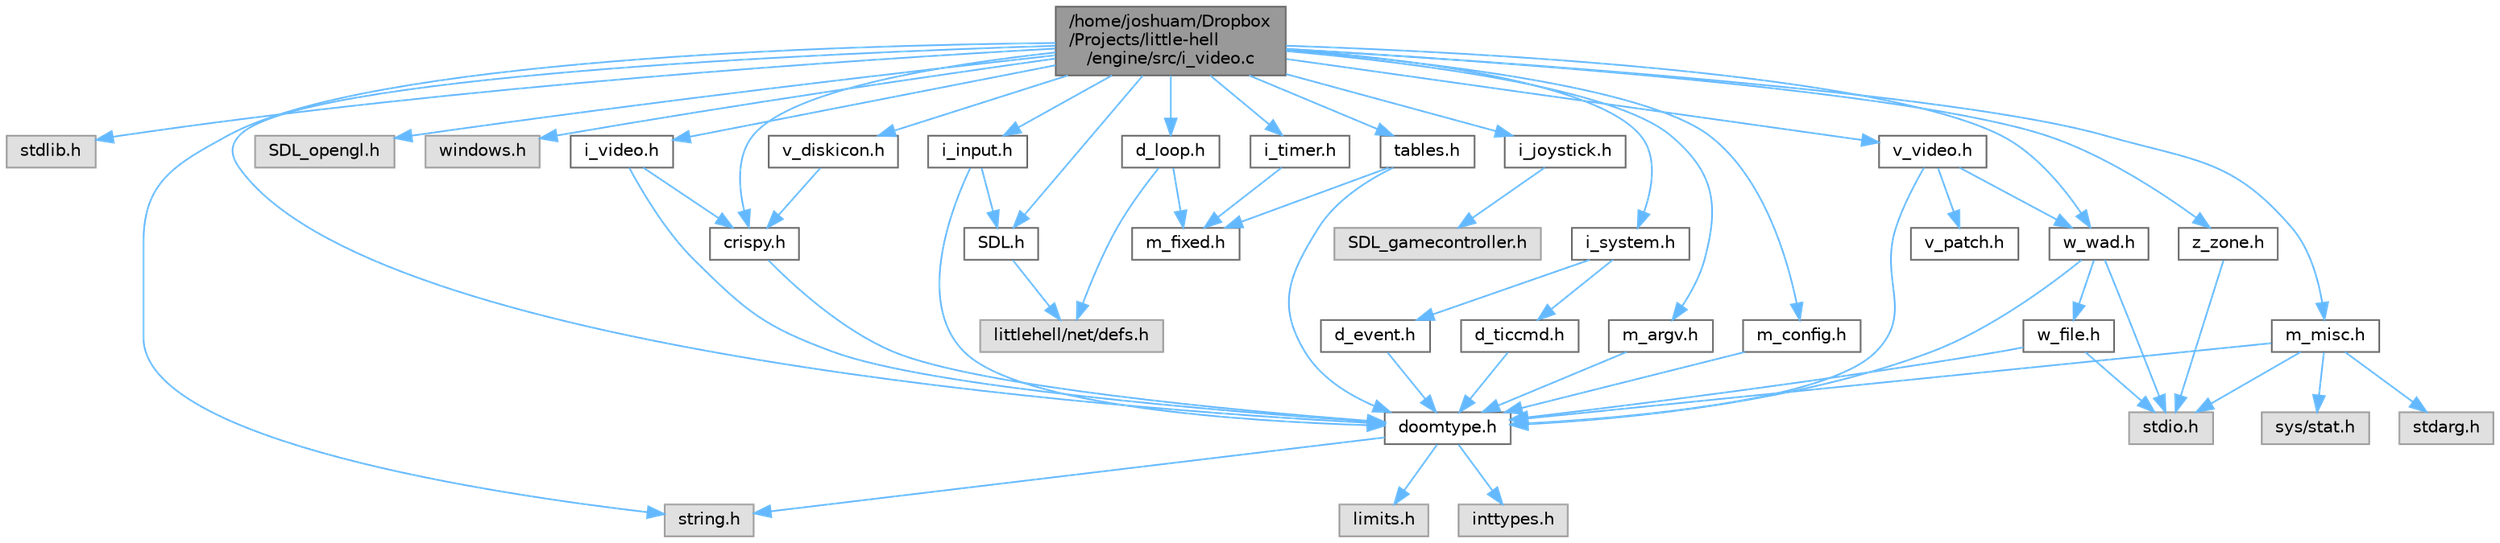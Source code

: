 digraph "/home/joshuam/Dropbox/Projects/little-hell/engine/src/i_video.c"
{
 // LATEX_PDF_SIZE
  bgcolor="transparent";
  edge [fontname=Helvetica,fontsize=10,labelfontname=Helvetica,labelfontsize=10];
  node [fontname=Helvetica,fontsize=10,shape=box,height=0.2,width=0.4];
  Node1 [label="/home/joshuam/Dropbox\l/Projects/little-hell\l/engine/src/i_video.c",height=0.2,width=0.4,color="gray40", fillcolor="grey60", style="filled", fontcolor="black",tooltip=" "];
  Node1 -> Node2 [color="steelblue1",style="solid"];
  Node2 [label="stdlib.h",height=0.2,width=0.4,color="grey60", fillcolor="#E0E0E0", style="filled",tooltip=" "];
  Node1 -> Node3 [color="steelblue1",style="solid"];
  Node3 [label="string.h",height=0.2,width=0.4,color="grey60", fillcolor="#E0E0E0", style="filled",tooltip=" "];
  Node1 -> Node4 [color="steelblue1",style="solid"];
  Node4 [label="SDL.h",height=0.2,width=0.4,color="grey40", fillcolor="white", style="filled",URL="$sdl_8h.html",tooltip=" "];
  Node4 -> Node5 [color="steelblue1",style="solid"];
  Node5 [label="littlehell/net/defs.h",height=0.2,width=0.4,color="grey60", fillcolor="#E0E0E0", style="filled",tooltip=" "];
  Node1 -> Node6 [color="steelblue1",style="solid"];
  Node6 [label="SDL_opengl.h",height=0.2,width=0.4,color="grey60", fillcolor="#E0E0E0", style="filled",tooltip=" "];
  Node1 -> Node7 [color="steelblue1",style="solid"];
  Node7 [label="windows.h",height=0.2,width=0.4,color="grey60", fillcolor="#E0E0E0", style="filled",tooltip=" "];
  Node1 -> Node8 [color="steelblue1",style="solid"];
  Node8 [label="crispy.h",height=0.2,width=0.4,color="grey40", fillcolor="white", style="filled",URL="$crispy_8h.html",tooltip=" "];
  Node8 -> Node9 [color="steelblue1",style="solid"];
  Node9 [label="doomtype.h",height=0.2,width=0.4,color="grey40", fillcolor="white", style="filled",URL="$doomtype_8h.html",tooltip=" "];
  Node9 -> Node3 [color="steelblue1",style="solid"];
  Node9 -> Node10 [color="steelblue1",style="solid"];
  Node10 [label="inttypes.h",height=0.2,width=0.4,color="grey60", fillcolor="#E0E0E0", style="filled",tooltip=" "];
  Node9 -> Node11 [color="steelblue1",style="solid"];
  Node11 [label="limits.h",height=0.2,width=0.4,color="grey60", fillcolor="#E0E0E0", style="filled",tooltip=" "];
  Node1 -> Node12 [color="steelblue1",style="solid"];
  Node12 [label="d_loop.h",height=0.2,width=0.4,color="grey40", fillcolor="white", style="filled",URL="$d__loop_8h.html",tooltip=" "];
  Node12 -> Node5 [color="steelblue1",style="solid"];
  Node12 -> Node13 [color="steelblue1",style="solid"];
  Node13 [label="m_fixed.h",height=0.2,width=0.4,color="grey40", fillcolor="white", style="filled",URL="$m__fixed_8h.html",tooltip=" "];
  Node1 -> Node9 [color="steelblue1",style="solid"];
  Node1 -> Node14 [color="steelblue1",style="solid"];
  Node14 [label="i_input.h",height=0.2,width=0.4,color="grey40", fillcolor="white", style="filled",URL="$i__input_8h.html",tooltip=" "];
  Node14 -> Node9 [color="steelblue1",style="solid"];
  Node14 -> Node4 [color="steelblue1",style="solid"];
  Node1 -> Node15 [color="steelblue1",style="solid"];
  Node15 [label="i_joystick.h",height=0.2,width=0.4,color="grey40", fillcolor="white", style="filled",URL="$i__joystick_8h.html",tooltip=" "];
  Node15 -> Node16 [color="steelblue1",style="solid"];
  Node16 [label="SDL_gamecontroller.h",height=0.2,width=0.4,color="grey60", fillcolor="#E0E0E0", style="filled",tooltip=" "];
  Node1 -> Node17 [color="steelblue1",style="solid"];
  Node17 [label="i_system.h",height=0.2,width=0.4,color="grey40", fillcolor="white", style="filled",URL="$i__system_8h.html",tooltip=" "];
  Node17 -> Node18 [color="steelblue1",style="solid"];
  Node18 [label="d_ticcmd.h",height=0.2,width=0.4,color="grey40", fillcolor="white", style="filled",URL="$d__ticcmd_8h.html",tooltip=" "];
  Node18 -> Node9 [color="steelblue1",style="solid"];
  Node17 -> Node19 [color="steelblue1",style="solid"];
  Node19 [label="d_event.h",height=0.2,width=0.4,color="grey40", fillcolor="white", style="filled",URL="$d__event_8h.html",tooltip=" "];
  Node19 -> Node9 [color="steelblue1",style="solid"];
  Node1 -> Node20 [color="steelblue1",style="solid"];
  Node20 [label="i_timer.h",height=0.2,width=0.4,color="grey40", fillcolor="white", style="filled",URL="$i__timer_8h.html",tooltip=" "];
  Node20 -> Node13 [color="steelblue1",style="solid"];
  Node1 -> Node21 [color="steelblue1",style="solid"];
  Node21 [label="i_video.h",height=0.2,width=0.4,color="grey40", fillcolor="white", style="filled",URL="$i__video_8h.html",tooltip=" "];
  Node21 -> Node9 [color="steelblue1",style="solid"];
  Node21 -> Node8 [color="steelblue1",style="solid"];
  Node1 -> Node22 [color="steelblue1",style="solid"];
  Node22 [label="m_argv.h",height=0.2,width=0.4,color="grey40", fillcolor="white", style="filled",URL="$m__argv_8h.html",tooltip=" "];
  Node22 -> Node9 [color="steelblue1",style="solid"];
  Node1 -> Node23 [color="steelblue1",style="solid"];
  Node23 [label="m_config.h",height=0.2,width=0.4,color="grey40", fillcolor="white", style="filled",URL="$m__config_8h.html",tooltip=" "];
  Node23 -> Node9 [color="steelblue1",style="solid"];
  Node1 -> Node24 [color="steelblue1",style="solid"];
  Node24 [label="m_misc.h",height=0.2,width=0.4,color="grey40", fillcolor="white", style="filled",URL="$m__misc_8h.html",tooltip=" "];
  Node24 -> Node25 [color="steelblue1",style="solid"];
  Node25 [label="stdio.h",height=0.2,width=0.4,color="grey60", fillcolor="#E0E0E0", style="filled",tooltip=" "];
  Node24 -> Node26 [color="steelblue1",style="solid"];
  Node26 [label="stdarg.h",height=0.2,width=0.4,color="grey60", fillcolor="#E0E0E0", style="filled",tooltip=" "];
  Node24 -> Node27 [color="steelblue1",style="solid"];
  Node27 [label="sys/stat.h",height=0.2,width=0.4,color="grey60", fillcolor="#E0E0E0", style="filled",tooltip=" "];
  Node24 -> Node9 [color="steelblue1",style="solid"];
  Node1 -> Node28 [color="steelblue1",style="solid"];
  Node28 [label="tables.h",height=0.2,width=0.4,color="grey40", fillcolor="white", style="filled",URL="$tables_8h.html",tooltip=" "];
  Node28 -> Node9 [color="steelblue1",style="solid"];
  Node28 -> Node13 [color="steelblue1",style="solid"];
  Node1 -> Node29 [color="steelblue1",style="solid"];
  Node29 [label="v_diskicon.h",height=0.2,width=0.4,color="grey40", fillcolor="white", style="filled",URL="$v__diskicon_8h.html",tooltip=" "];
  Node29 -> Node8 [color="steelblue1",style="solid"];
  Node1 -> Node30 [color="steelblue1",style="solid"];
  Node30 [label="v_video.h",height=0.2,width=0.4,color="grey40", fillcolor="white", style="filled",URL="$v__video_8h.html",tooltip=" "];
  Node30 -> Node9 [color="steelblue1",style="solid"];
  Node30 -> Node31 [color="steelblue1",style="solid"];
  Node31 [label="v_patch.h",height=0.2,width=0.4,color="grey40", fillcolor="white", style="filled",URL="$v__patch_8h.html",tooltip=" "];
  Node30 -> Node32 [color="steelblue1",style="solid"];
  Node32 [label="w_wad.h",height=0.2,width=0.4,color="grey40", fillcolor="white", style="filled",URL="$w__wad_8h.html",tooltip=" "];
  Node32 -> Node25 [color="steelblue1",style="solid"];
  Node32 -> Node9 [color="steelblue1",style="solid"];
  Node32 -> Node33 [color="steelblue1",style="solid"];
  Node33 [label="w_file.h",height=0.2,width=0.4,color="grey40", fillcolor="white", style="filled",URL="$w__file_8h.html",tooltip=" "];
  Node33 -> Node25 [color="steelblue1",style="solid"];
  Node33 -> Node9 [color="steelblue1",style="solid"];
  Node1 -> Node32 [color="steelblue1",style="solid"];
  Node1 -> Node34 [color="steelblue1",style="solid"];
  Node34 [label="z_zone.h",height=0.2,width=0.4,color="grey40", fillcolor="white", style="filled",URL="$z__zone_8h.html",tooltip=" "];
  Node34 -> Node25 [color="steelblue1",style="solid"];
}

